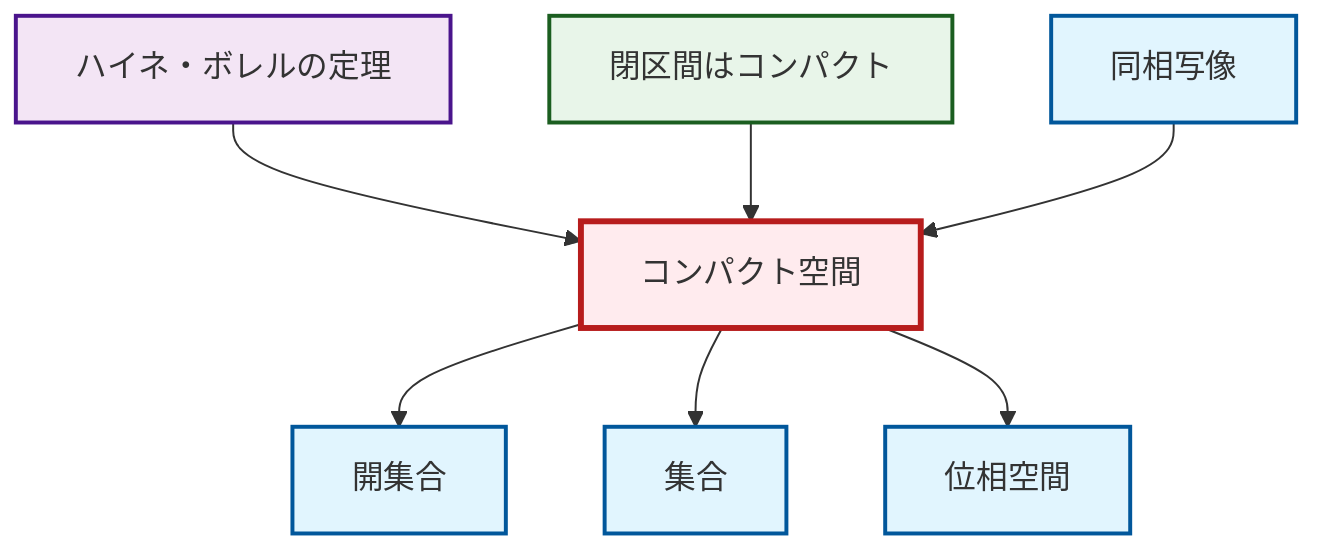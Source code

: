 graph TD
    classDef definition fill:#e1f5fe,stroke:#01579b,stroke-width:2px
    classDef theorem fill:#f3e5f5,stroke:#4a148c,stroke-width:2px
    classDef axiom fill:#fff3e0,stroke:#e65100,stroke-width:2px
    classDef example fill:#e8f5e9,stroke:#1b5e20,stroke-width:2px
    classDef current fill:#ffebee,stroke:#b71c1c,stroke-width:3px
    def-open-set["開集合"]:::definition
    def-topological-space["位相空間"]:::definition
    def-homeomorphism["同相写像"]:::definition
    def-compact["コンパクト空間"]:::definition
    def-set["集合"]:::definition
    ex-closed-interval-compact["閉区間はコンパクト"]:::example
    thm-heine-borel["ハイネ・ボレルの定理"]:::theorem
    thm-heine-borel --> def-compact
    def-compact --> def-open-set
    ex-closed-interval-compact --> def-compact
    def-homeomorphism --> def-compact
    def-compact --> def-set
    def-compact --> def-topological-space
    class def-compact current